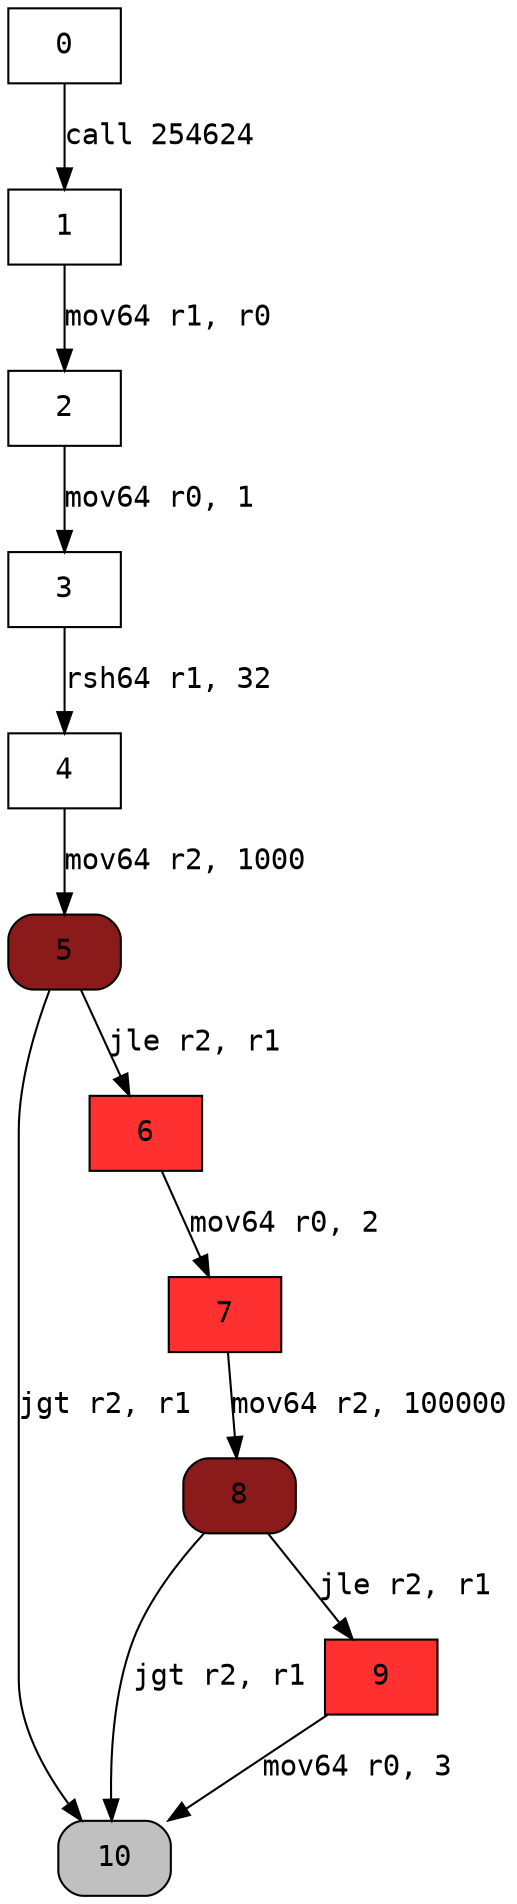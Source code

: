 digraph cfg { 
node [fontname="monospace"];
node [shape=box];
edge [fontname="monospace"];
  0 -> 1 [label="call 254624"];
  1 -> 2 [label="mov64 r1, r0"];
  2 -> 3 [label="mov64 r0, 1"];
  3 -> 4 [label="rsh64 r1, 32"];
  4 -> 5 [label="mov64 r2, 1000"];
  5 -> 10 [label="jgt r2, r1"];
  5 -> 6 [label="jle r2, r1"];
  6 -> 7 [label="mov64 r0, 2"];
  7 -> 8 [label="mov64 r2, 100000"];
  8 -> 10 [label="jgt r2, r1"];
  8 -> 9 [label="jle r2, r1"];
  9 -> 10 [label="mov64 r0, 3"];
5 [style="rounded,filled",fillcolor=firebrick4];
6 [style=filled,fillcolor=firebrick1];
7 [style=filled,fillcolor=firebrick1];
8 [style="rounded,filled",fillcolor=firebrick4];
9 [style=filled,fillcolor=firebrick1];
10 [style="rounded,filled",fillcolor=grey];
}